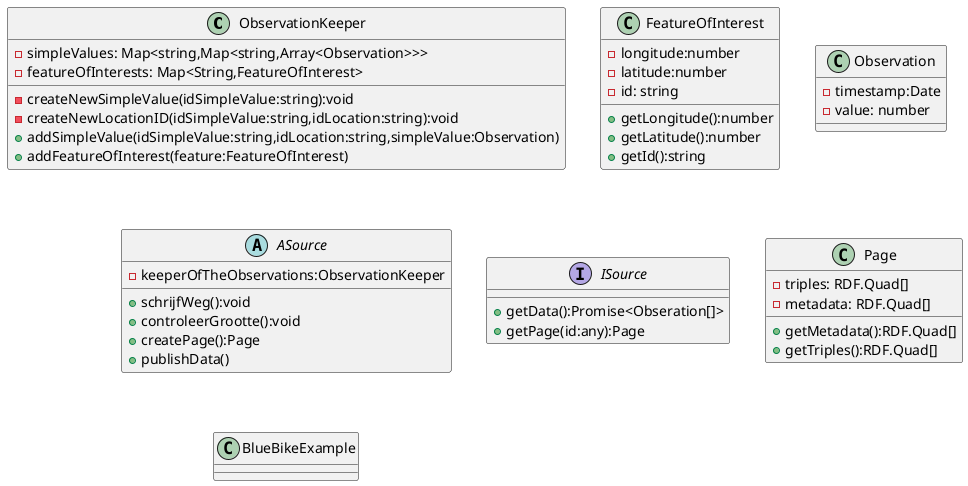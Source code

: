 @startuml klassendiagram
class ObservationKeeper{
    - simpleValues: Map<string,Map<string,Array<Observation>>>
    - featureOfInterests: Map<String,FeatureOfInterest>
    - createNewSimpleValue(idSimpleValue:string):void
    - createNewLocationID(idSimpleValue:string,idLocation:string):void
    + addSimpleValue(idSimpleValue:string,idLocation:string,simpleValue:Observation)
    + addFeatureOfInterest(feature:FeatureOfInterest)
}

class FeatureOfInterest{
    - longitude:number
    - latitude:number
    - id: string

    +getLongitude():number
    +getLatitude():number
    +getId():string
}

class Observation{
    - timestamp:Date
    - value: number
}

abstract ASource{
    - keeperOfTheObservations:ObservationKeeper
    +schrijfWeg():void
    +controleerGrootte():void
    +createPage():Page
    + publishData()
}

interface ISource{
    +getData():Promise<Obseration[]>
    +getPage(id:any):Page
}

class Page{
    - triples: RDF.Quad[]
    - metadata: RDF.Quad[]
    + getMetadata():RDF.Quad[]
    + getTriples():RDF.Quad[]

}

class BlueBikeExample{
}
@enduml